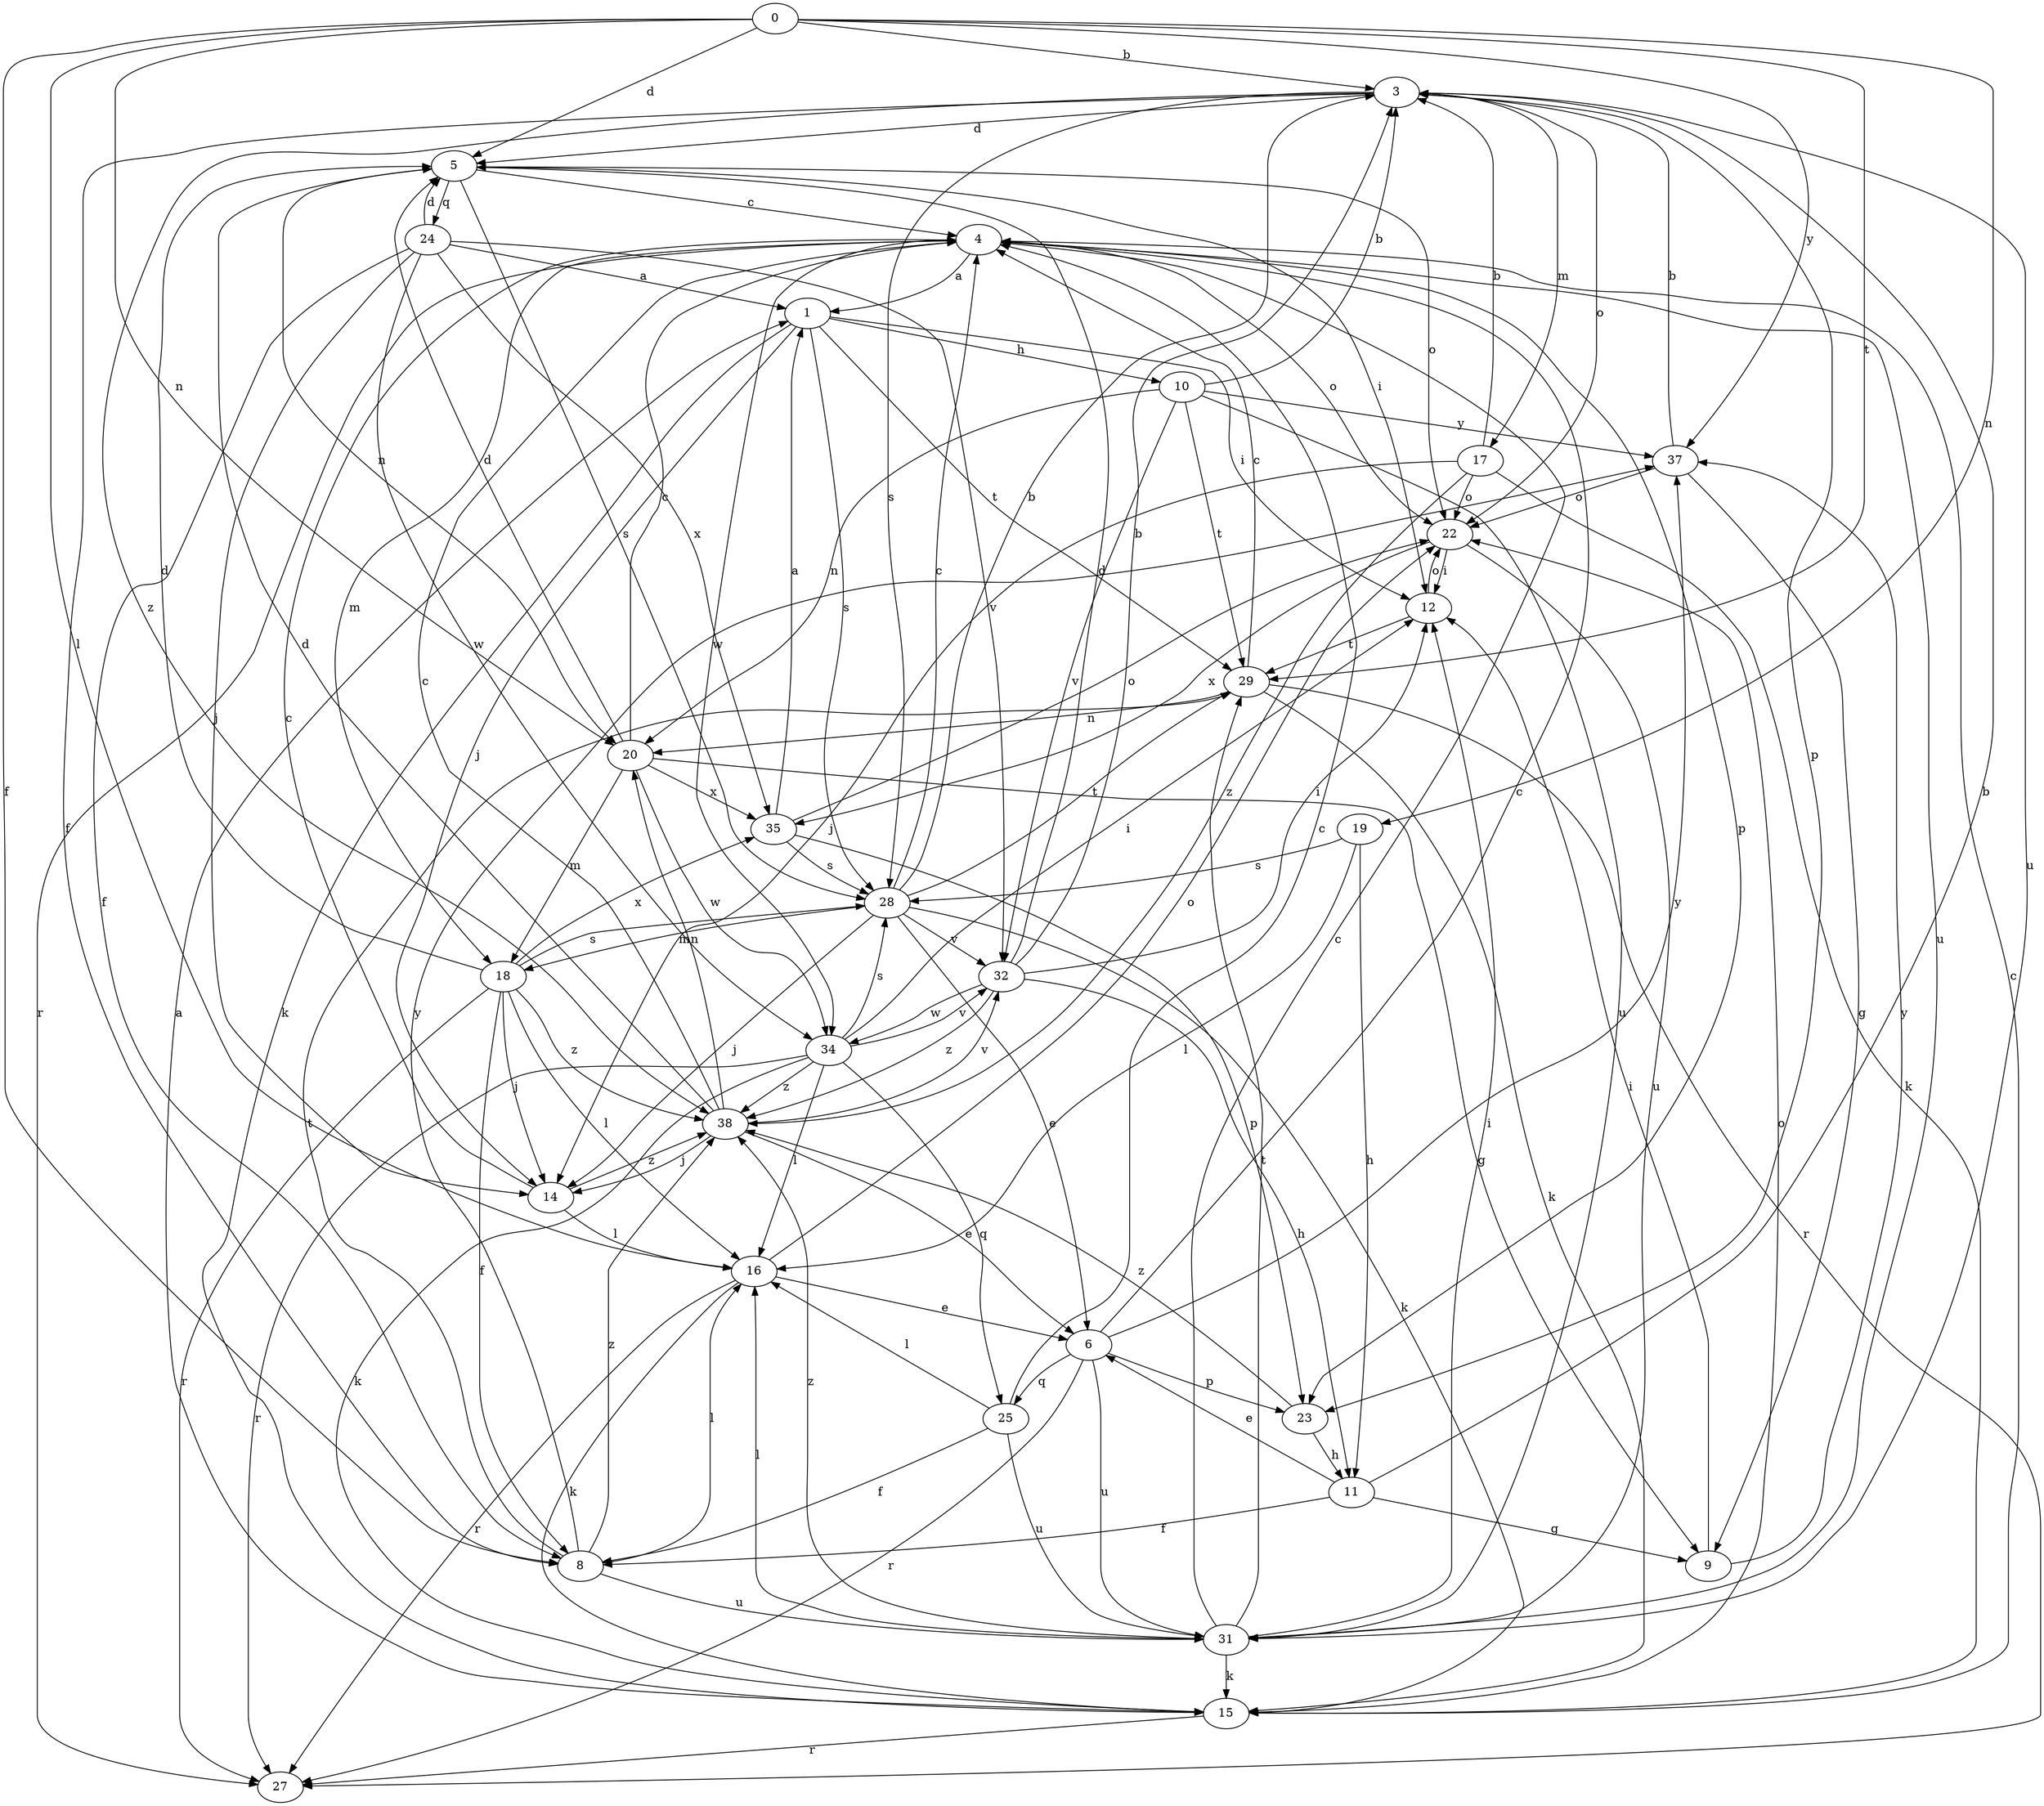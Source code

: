 strict digraph  {
0;
1;
3;
4;
5;
6;
8;
9;
10;
11;
12;
14;
15;
16;
17;
18;
19;
20;
22;
23;
24;
25;
27;
28;
29;
31;
32;
34;
35;
37;
38;
0 -> 3  [label=b];
0 -> 5  [label=d];
0 -> 8  [label=f];
0 -> 16  [label=l];
0 -> 19  [label=n];
0 -> 20  [label=n];
0 -> 29  [label=t];
0 -> 37  [label=y];
1 -> 10  [label=h];
1 -> 12  [label=i];
1 -> 14  [label=j];
1 -> 15  [label=k];
1 -> 28  [label=s];
1 -> 29  [label=t];
3 -> 5  [label=d];
3 -> 8  [label=f];
3 -> 17  [label=m];
3 -> 22  [label=o];
3 -> 23  [label=p];
3 -> 28  [label=s];
3 -> 31  [label=u];
3 -> 38  [label=z];
4 -> 1  [label=a];
4 -> 18  [label=m];
4 -> 22  [label=o];
4 -> 23  [label=p];
4 -> 27  [label=r];
4 -> 31  [label=u];
4 -> 34  [label=w];
5 -> 4  [label=c];
5 -> 12  [label=i];
5 -> 20  [label=n];
5 -> 22  [label=o];
5 -> 24  [label=q];
5 -> 28  [label=s];
6 -> 4  [label=c];
6 -> 23  [label=p];
6 -> 25  [label=q];
6 -> 27  [label=r];
6 -> 31  [label=u];
6 -> 37  [label=y];
8 -> 16  [label=l];
8 -> 29  [label=t];
8 -> 31  [label=u];
8 -> 37  [label=y];
8 -> 38  [label=z];
9 -> 12  [label=i];
9 -> 37  [label=y];
10 -> 3  [label=b];
10 -> 20  [label=n];
10 -> 29  [label=t];
10 -> 31  [label=u];
10 -> 32  [label=v];
10 -> 37  [label=y];
11 -> 3  [label=b];
11 -> 6  [label=e];
11 -> 8  [label=f];
11 -> 9  [label=g];
12 -> 22  [label=o];
12 -> 29  [label=t];
14 -> 4  [label=c];
14 -> 16  [label=l];
14 -> 38  [label=z];
15 -> 1  [label=a];
15 -> 4  [label=c];
15 -> 22  [label=o];
15 -> 27  [label=r];
16 -> 6  [label=e];
16 -> 15  [label=k];
16 -> 22  [label=o];
16 -> 27  [label=r];
17 -> 3  [label=b];
17 -> 14  [label=j];
17 -> 15  [label=k];
17 -> 22  [label=o];
17 -> 38  [label=z];
18 -> 5  [label=d];
18 -> 8  [label=f];
18 -> 14  [label=j];
18 -> 16  [label=l];
18 -> 27  [label=r];
18 -> 28  [label=s];
18 -> 35  [label=x];
18 -> 38  [label=z];
19 -> 11  [label=h];
19 -> 16  [label=l];
19 -> 28  [label=s];
20 -> 4  [label=c];
20 -> 5  [label=d];
20 -> 9  [label=g];
20 -> 18  [label=m];
20 -> 34  [label=w];
20 -> 35  [label=x];
22 -> 12  [label=i];
22 -> 31  [label=u];
22 -> 35  [label=x];
23 -> 11  [label=h];
23 -> 38  [label=z];
24 -> 1  [label=a];
24 -> 5  [label=d];
24 -> 8  [label=f];
24 -> 14  [label=j];
24 -> 32  [label=v];
24 -> 34  [label=w];
24 -> 35  [label=x];
25 -> 4  [label=c];
25 -> 8  [label=f];
25 -> 16  [label=l];
25 -> 31  [label=u];
28 -> 3  [label=b];
28 -> 4  [label=c];
28 -> 6  [label=e];
28 -> 14  [label=j];
28 -> 15  [label=k];
28 -> 18  [label=m];
28 -> 29  [label=t];
28 -> 32  [label=v];
29 -> 4  [label=c];
29 -> 15  [label=k];
29 -> 20  [label=n];
29 -> 27  [label=r];
31 -> 4  [label=c];
31 -> 12  [label=i];
31 -> 15  [label=k];
31 -> 16  [label=l];
31 -> 29  [label=t];
31 -> 38  [label=z];
32 -> 3  [label=b];
32 -> 5  [label=d];
32 -> 11  [label=h];
32 -> 12  [label=i];
32 -> 34  [label=w];
32 -> 38  [label=z];
34 -> 12  [label=i];
34 -> 15  [label=k];
34 -> 16  [label=l];
34 -> 25  [label=q];
34 -> 27  [label=r];
34 -> 28  [label=s];
34 -> 32  [label=v];
34 -> 38  [label=z];
35 -> 1  [label=a];
35 -> 22  [label=o];
35 -> 23  [label=p];
35 -> 28  [label=s];
37 -> 3  [label=b];
37 -> 9  [label=g];
37 -> 22  [label=o];
38 -> 4  [label=c];
38 -> 5  [label=d];
38 -> 6  [label=e];
38 -> 14  [label=j];
38 -> 20  [label=n];
38 -> 32  [label=v];
}
